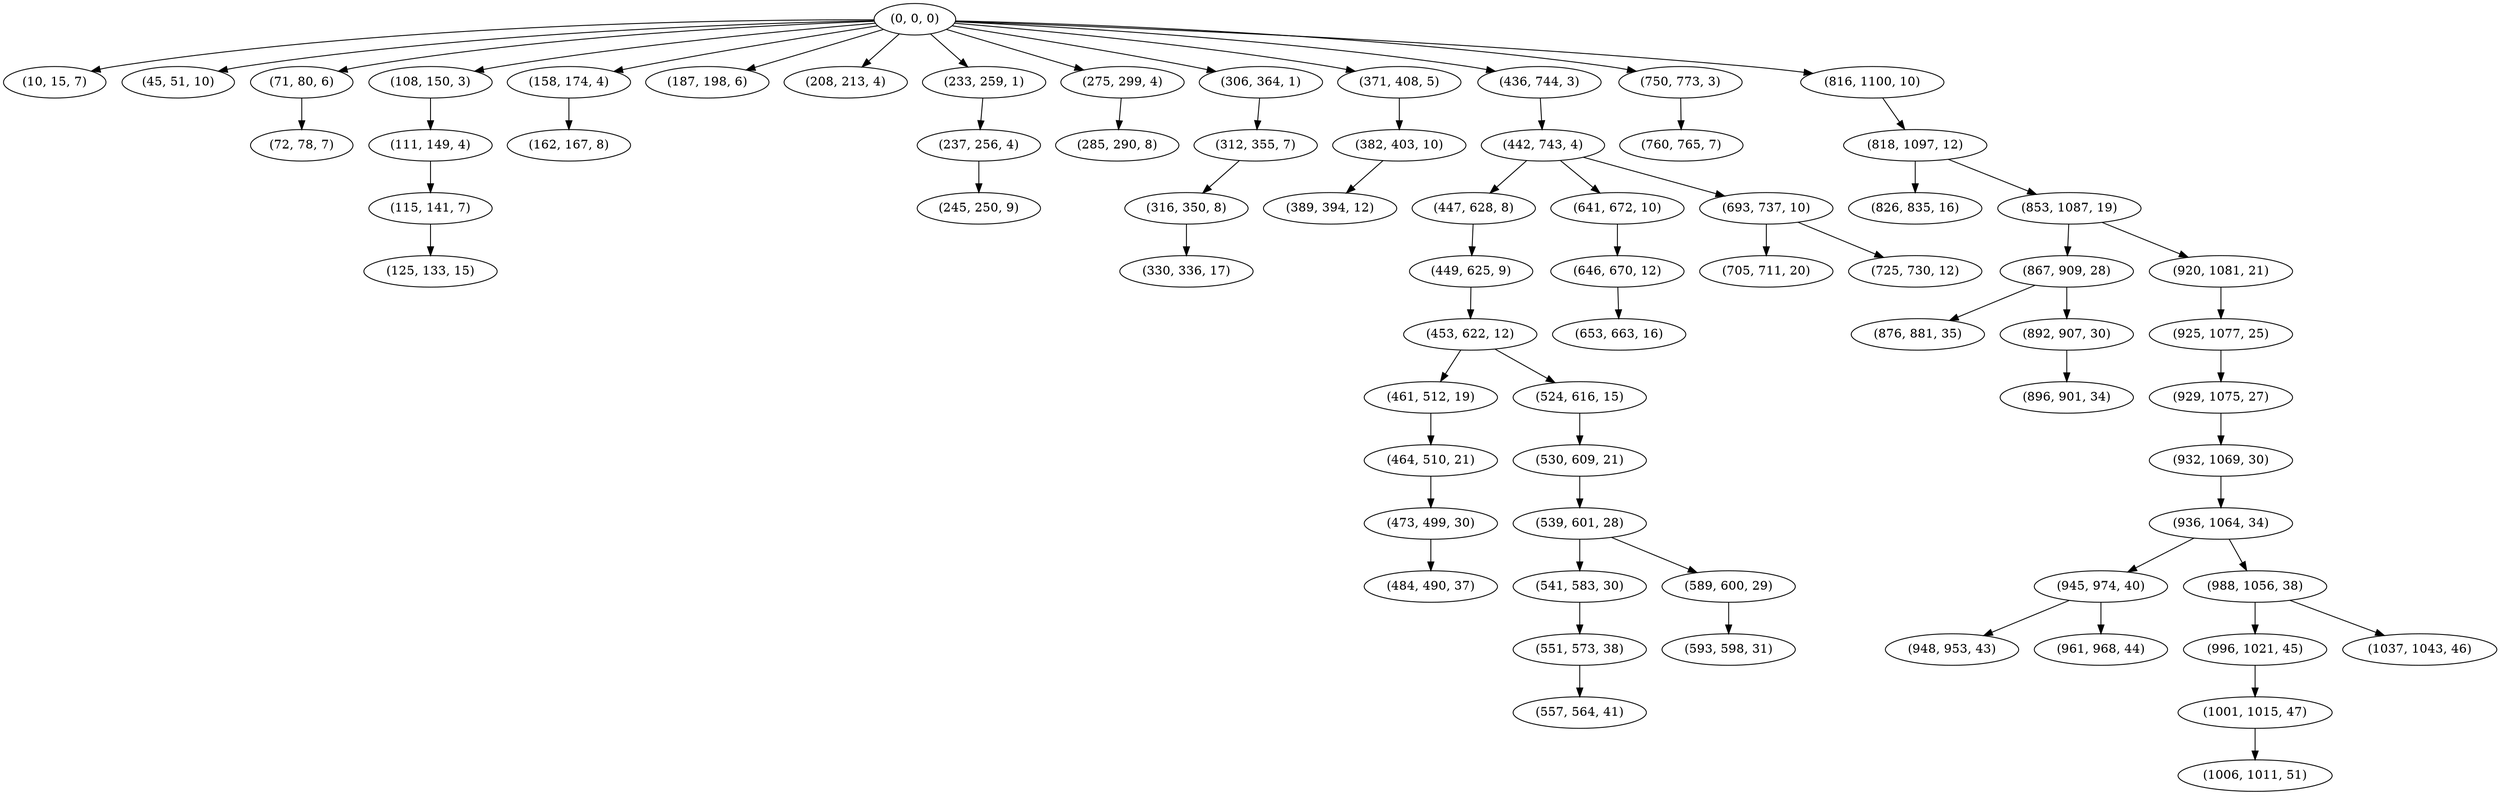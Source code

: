 digraph tree {
    "(0, 0, 0)";
    "(10, 15, 7)";
    "(45, 51, 10)";
    "(71, 80, 6)";
    "(72, 78, 7)";
    "(108, 150, 3)";
    "(111, 149, 4)";
    "(115, 141, 7)";
    "(125, 133, 15)";
    "(158, 174, 4)";
    "(162, 167, 8)";
    "(187, 198, 6)";
    "(208, 213, 4)";
    "(233, 259, 1)";
    "(237, 256, 4)";
    "(245, 250, 9)";
    "(275, 299, 4)";
    "(285, 290, 8)";
    "(306, 364, 1)";
    "(312, 355, 7)";
    "(316, 350, 8)";
    "(330, 336, 17)";
    "(371, 408, 5)";
    "(382, 403, 10)";
    "(389, 394, 12)";
    "(436, 744, 3)";
    "(442, 743, 4)";
    "(447, 628, 8)";
    "(449, 625, 9)";
    "(453, 622, 12)";
    "(461, 512, 19)";
    "(464, 510, 21)";
    "(473, 499, 30)";
    "(484, 490, 37)";
    "(524, 616, 15)";
    "(530, 609, 21)";
    "(539, 601, 28)";
    "(541, 583, 30)";
    "(551, 573, 38)";
    "(557, 564, 41)";
    "(589, 600, 29)";
    "(593, 598, 31)";
    "(641, 672, 10)";
    "(646, 670, 12)";
    "(653, 663, 16)";
    "(693, 737, 10)";
    "(705, 711, 20)";
    "(725, 730, 12)";
    "(750, 773, 3)";
    "(760, 765, 7)";
    "(816, 1100, 10)";
    "(818, 1097, 12)";
    "(826, 835, 16)";
    "(853, 1087, 19)";
    "(867, 909, 28)";
    "(876, 881, 35)";
    "(892, 907, 30)";
    "(896, 901, 34)";
    "(920, 1081, 21)";
    "(925, 1077, 25)";
    "(929, 1075, 27)";
    "(932, 1069, 30)";
    "(936, 1064, 34)";
    "(945, 974, 40)";
    "(948, 953, 43)";
    "(961, 968, 44)";
    "(988, 1056, 38)";
    "(996, 1021, 45)";
    "(1001, 1015, 47)";
    "(1006, 1011, 51)";
    "(1037, 1043, 46)";
    "(0, 0, 0)" -> "(10, 15, 7)";
    "(0, 0, 0)" -> "(45, 51, 10)";
    "(0, 0, 0)" -> "(71, 80, 6)";
    "(0, 0, 0)" -> "(108, 150, 3)";
    "(0, 0, 0)" -> "(158, 174, 4)";
    "(0, 0, 0)" -> "(187, 198, 6)";
    "(0, 0, 0)" -> "(208, 213, 4)";
    "(0, 0, 0)" -> "(233, 259, 1)";
    "(0, 0, 0)" -> "(275, 299, 4)";
    "(0, 0, 0)" -> "(306, 364, 1)";
    "(0, 0, 0)" -> "(371, 408, 5)";
    "(0, 0, 0)" -> "(436, 744, 3)";
    "(0, 0, 0)" -> "(750, 773, 3)";
    "(0, 0, 0)" -> "(816, 1100, 10)";
    "(71, 80, 6)" -> "(72, 78, 7)";
    "(108, 150, 3)" -> "(111, 149, 4)";
    "(111, 149, 4)" -> "(115, 141, 7)";
    "(115, 141, 7)" -> "(125, 133, 15)";
    "(158, 174, 4)" -> "(162, 167, 8)";
    "(233, 259, 1)" -> "(237, 256, 4)";
    "(237, 256, 4)" -> "(245, 250, 9)";
    "(275, 299, 4)" -> "(285, 290, 8)";
    "(306, 364, 1)" -> "(312, 355, 7)";
    "(312, 355, 7)" -> "(316, 350, 8)";
    "(316, 350, 8)" -> "(330, 336, 17)";
    "(371, 408, 5)" -> "(382, 403, 10)";
    "(382, 403, 10)" -> "(389, 394, 12)";
    "(436, 744, 3)" -> "(442, 743, 4)";
    "(442, 743, 4)" -> "(447, 628, 8)";
    "(442, 743, 4)" -> "(641, 672, 10)";
    "(442, 743, 4)" -> "(693, 737, 10)";
    "(447, 628, 8)" -> "(449, 625, 9)";
    "(449, 625, 9)" -> "(453, 622, 12)";
    "(453, 622, 12)" -> "(461, 512, 19)";
    "(453, 622, 12)" -> "(524, 616, 15)";
    "(461, 512, 19)" -> "(464, 510, 21)";
    "(464, 510, 21)" -> "(473, 499, 30)";
    "(473, 499, 30)" -> "(484, 490, 37)";
    "(524, 616, 15)" -> "(530, 609, 21)";
    "(530, 609, 21)" -> "(539, 601, 28)";
    "(539, 601, 28)" -> "(541, 583, 30)";
    "(539, 601, 28)" -> "(589, 600, 29)";
    "(541, 583, 30)" -> "(551, 573, 38)";
    "(551, 573, 38)" -> "(557, 564, 41)";
    "(589, 600, 29)" -> "(593, 598, 31)";
    "(641, 672, 10)" -> "(646, 670, 12)";
    "(646, 670, 12)" -> "(653, 663, 16)";
    "(693, 737, 10)" -> "(705, 711, 20)";
    "(693, 737, 10)" -> "(725, 730, 12)";
    "(750, 773, 3)" -> "(760, 765, 7)";
    "(816, 1100, 10)" -> "(818, 1097, 12)";
    "(818, 1097, 12)" -> "(826, 835, 16)";
    "(818, 1097, 12)" -> "(853, 1087, 19)";
    "(853, 1087, 19)" -> "(867, 909, 28)";
    "(853, 1087, 19)" -> "(920, 1081, 21)";
    "(867, 909, 28)" -> "(876, 881, 35)";
    "(867, 909, 28)" -> "(892, 907, 30)";
    "(892, 907, 30)" -> "(896, 901, 34)";
    "(920, 1081, 21)" -> "(925, 1077, 25)";
    "(925, 1077, 25)" -> "(929, 1075, 27)";
    "(929, 1075, 27)" -> "(932, 1069, 30)";
    "(932, 1069, 30)" -> "(936, 1064, 34)";
    "(936, 1064, 34)" -> "(945, 974, 40)";
    "(936, 1064, 34)" -> "(988, 1056, 38)";
    "(945, 974, 40)" -> "(948, 953, 43)";
    "(945, 974, 40)" -> "(961, 968, 44)";
    "(988, 1056, 38)" -> "(996, 1021, 45)";
    "(988, 1056, 38)" -> "(1037, 1043, 46)";
    "(996, 1021, 45)" -> "(1001, 1015, 47)";
    "(1001, 1015, 47)" -> "(1006, 1011, 51)";
}
